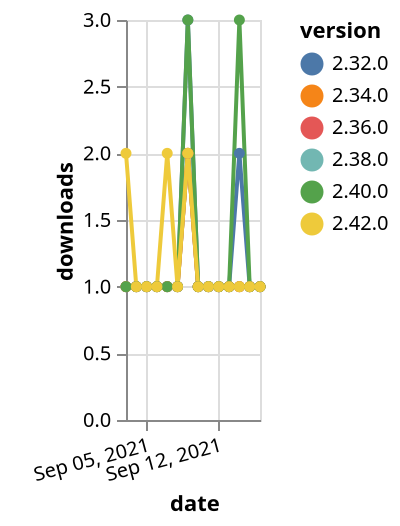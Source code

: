 {"$schema": "https://vega.github.io/schema/vega-lite/v5.json", "description": "A simple bar chart with embedded data.", "data": {"values": [{"date": "2021-09-03", "total": 194, "delta": 1, "version": "2.36.0"}, {"date": "2021-09-04", "total": 195, "delta": 1, "version": "2.36.0"}, {"date": "2021-09-05", "total": 196, "delta": 1, "version": "2.36.0"}, {"date": "2021-09-06", "total": 197, "delta": 1, "version": "2.36.0"}, {"date": "2021-09-07", "total": 198, "delta": 1, "version": "2.36.0"}, {"date": "2021-09-08", "total": 199, "delta": 1, "version": "2.36.0"}, {"date": "2021-09-09", "total": 201, "delta": 2, "version": "2.36.0"}, {"date": "2021-09-10", "total": 202, "delta": 1, "version": "2.36.0"}, {"date": "2021-09-11", "total": 203, "delta": 1, "version": "2.36.0"}, {"date": "2021-09-12", "total": 204, "delta": 1, "version": "2.36.0"}, {"date": "2021-09-13", "total": 205, "delta": 1, "version": "2.36.0"}, {"date": "2021-09-14", "total": 206, "delta": 1, "version": "2.36.0"}, {"date": "2021-09-15", "total": 207, "delta": 1, "version": "2.36.0"}, {"date": "2021-09-16", "total": 208, "delta": 1, "version": "2.36.0"}, {"date": "2021-09-03", "total": 421, "delta": 1, "version": "2.32.0"}, {"date": "2021-09-04", "total": 422, "delta": 1, "version": "2.32.0"}, {"date": "2021-09-05", "total": 423, "delta": 1, "version": "2.32.0"}, {"date": "2021-09-06", "total": 424, "delta": 1, "version": "2.32.0"}, {"date": "2021-09-07", "total": 425, "delta": 1, "version": "2.32.0"}, {"date": "2021-09-08", "total": 426, "delta": 1, "version": "2.32.0"}, {"date": "2021-09-09", "total": 429, "delta": 3, "version": "2.32.0"}, {"date": "2021-09-10", "total": 430, "delta": 1, "version": "2.32.0"}, {"date": "2021-09-11", "total": 431, "delta": 1, "version": "2.32.0"}, {"date": "2021-09-12", "total": 432, "delta": 1, "version": "2.32.0"}, {"date": "2021-09-13", "total": 433, "delta": 1, "version": "2.32.0"}, {"date": "2021-09-14", "total": 435, "delta": 2, "version": "2.32.0"}, {"date": "2021-09-15", "total": 436, "delta": 1, "version": "2.32.0"}, {"date": "2021-09-16", "total": 437, "delta": 1, "version": "2.32.0"}, {"date": "2021-09-03", "total": 177, "delta": 1, "version": "2.38.0"}, {"date": "2021-09-04", "total": 178, "delta": 1, "version": "2.38.0"}, {"date": "2021-09-05", "total": 179, "delta": 1, "version": "2.38.0"}, {"date": "2021-09-06", "total": 180, "delta": 1, "version": "2.38.0"}, {"date": "2021-09-07", "total": 181, "delta": 1, "version": "2.38.0"}, {"date": "2021-09-08", "total": 182, "delta": 1, "version": "2.38.0"}, {"date": "2021-09-09", "total": 184, "delta": 2, "version": "2.38.0"}, {"date": "2021-09-10", "total": 185, "delta": 1, "version": "2.38.0"}, {"date": "2021-09-11", "total": 186, "delta": 1, "version": "2.38.0"}, {"date": "2021-09-12", "total": 187, "delta": 1, "version": "2.38.0"}, {"date": "2021-09-13", "total": 188, "delta": 1, "version": "2.38.0"}, {"date": "2021-09-14", "total": 189, "delta": 1, "version": "2.38.0"}, {"date": "2021-09-15", "total": 190, "delta": 1, "version": "2.38.0"}, {"date": "2021-09-16", "total": 191, "delta": 1, "version": "2.38.0"}, {"date": "2021-09-03", "total": 207, "delta": 1, "version": "2.34.0"}, {"date": "2021-09-04", "total": 208, "delta": 1, "version": "2.34.0"}, {"date": "2021-09-05", "total": 209, "delta": 1, "version": "2.34.0"}, {"date": "2021-09-06", "total": 210, "delta": 1, "version": "2.34.0"}, {"date": "2021-09-07", "total": 211, "delta": 1, "version": "2.34.0"}, {"date": "2021-09-08", "total": 212, "delta": 1, "version": "2.34.0"}, {"date": "2021-09-09", "total": 214, "delta": 2, "version": "2.34.0"}, {"date": "2021-09-10", "total": 215, "delta": 1, "version": "2.34.0"}, {"date": "2021-09-11", "total": 216, "delta": 1, "version": "2.34.0"}, {"date": "2021-09-12", "total": 217, "delta": 1, "version": "2.34.0"}, {"date": "2021-09-13", "total": 218, "delta": 1, "version": "2.34.0"}, {"date": "2021-09-14", "total": 219, "delta": 1, "version": "2.34.0"}, {"date": "2021-09-15", "total": 220, "delta": 1, "version": "2.34.0"}, {"date": "2021-09-16", "total": 221, "delta": 1, "version": "2.34.0"}, {"date": "2021-09-03", "total": 211, "delta": 1, "version": "2.40.0"}, {"date": "2021-09-04", "total": 212, "delta": 1, "version": "2.40.0"}, {"date": "2021-09-05", "total": 213, "delta": 1, "version": "2.40.0"}, {"date": "2021-09-06", "total": 214, "delta": 1, "version": "2.40.0"}, {"date": "2021-09-07", "total": 215, "delta": 1, "version": "2.40.0"}, {"date": "2021-09-08", "total": 216, "delta": 1, "version": "2.40.0"}, {"date": "2021-09-09", "total": 219, "delta": 3, "version": "2.40.0"}, {"date": "2021-09-10", "total": 220, "delta": 1, "version": "2.40.0"}, {"date": "2021-09-11", "total": 221, "delta": 1, "version": "2.40.0"}, {"date": "2021-09-12", "total": 222, "delta": 1, "version": "2.40.0"}, {"date": "2021-09-13", "total": 223, "delta": 1, "version": "2.40.0"}, {"date": "2021-09-14", "total": 226, "delta": 3, "version": "2.40.0"}, {"date": "2021-09-15", "total": 227, "delta": 1, "version": "2.40.0"}, {"date": "2021-09-16", "total": 228, "delta": 1, "version": "2.40.0"}, {"date": "2021-09-03", "total": 121, "delta": 2, "version": "2.42.0"}, {"date": "2021-09-04", "total": 122, "delta": 1, "version": "2.42.0"}, {"date": "2021-09-05", "total": 123, "delta": 1, "version": "2.42.0"}, {"date": "2021-09-06", "total": 124, "delta": 1, "version": "2.42.0"}, {"date": "2021-09-07", "total": 126, "delta": 2, "version": "2.42.0"}, {"date": "2021-09-08", "total": 127, "delta": 1, "version": "2.42.0"}, {"date": "2021-09-09", "total": 129, "delta": 2, "version": "2.42.0"}, {"date": "2021-09-10", "total": 130, "delta": 1, "version": "2.42.0"}, {"date": "2021-09-11", "total": 131, "delta": 1, "version": "2.42.0"}, {"date": "2021-09-12", "total": 132, "delta": 1, "version": "2.42.0"}, {"date": "2021-09-13", "total": 133, "delta": 1, "version": "2.42.0"}, {"date": "2021-09-14", "total": 134, "delta": 1, "version": "2.42.0"}, {"date": "2021-09-15", "total": 135, "delta": 1, "version": "2.42.0"}, {"date": "2021-09-16", "total": 136, "delta": 1, "version": "2.42.0"}]}, "width": "container", "mark": {"type": "line", "point": {"filled": true}}, "encoding": {"x": {"field": "date", "type": "temporal", "timeUnit": "yearmonthdate", "title": "date", "axis": {"labelAngle": -15}}, "y": {"field": "delta", "type": "quantitative", "title": "downloads"}, "color": {"field": "version", "type": "nominal"}, "tooltip": {"field": "delta"}}}